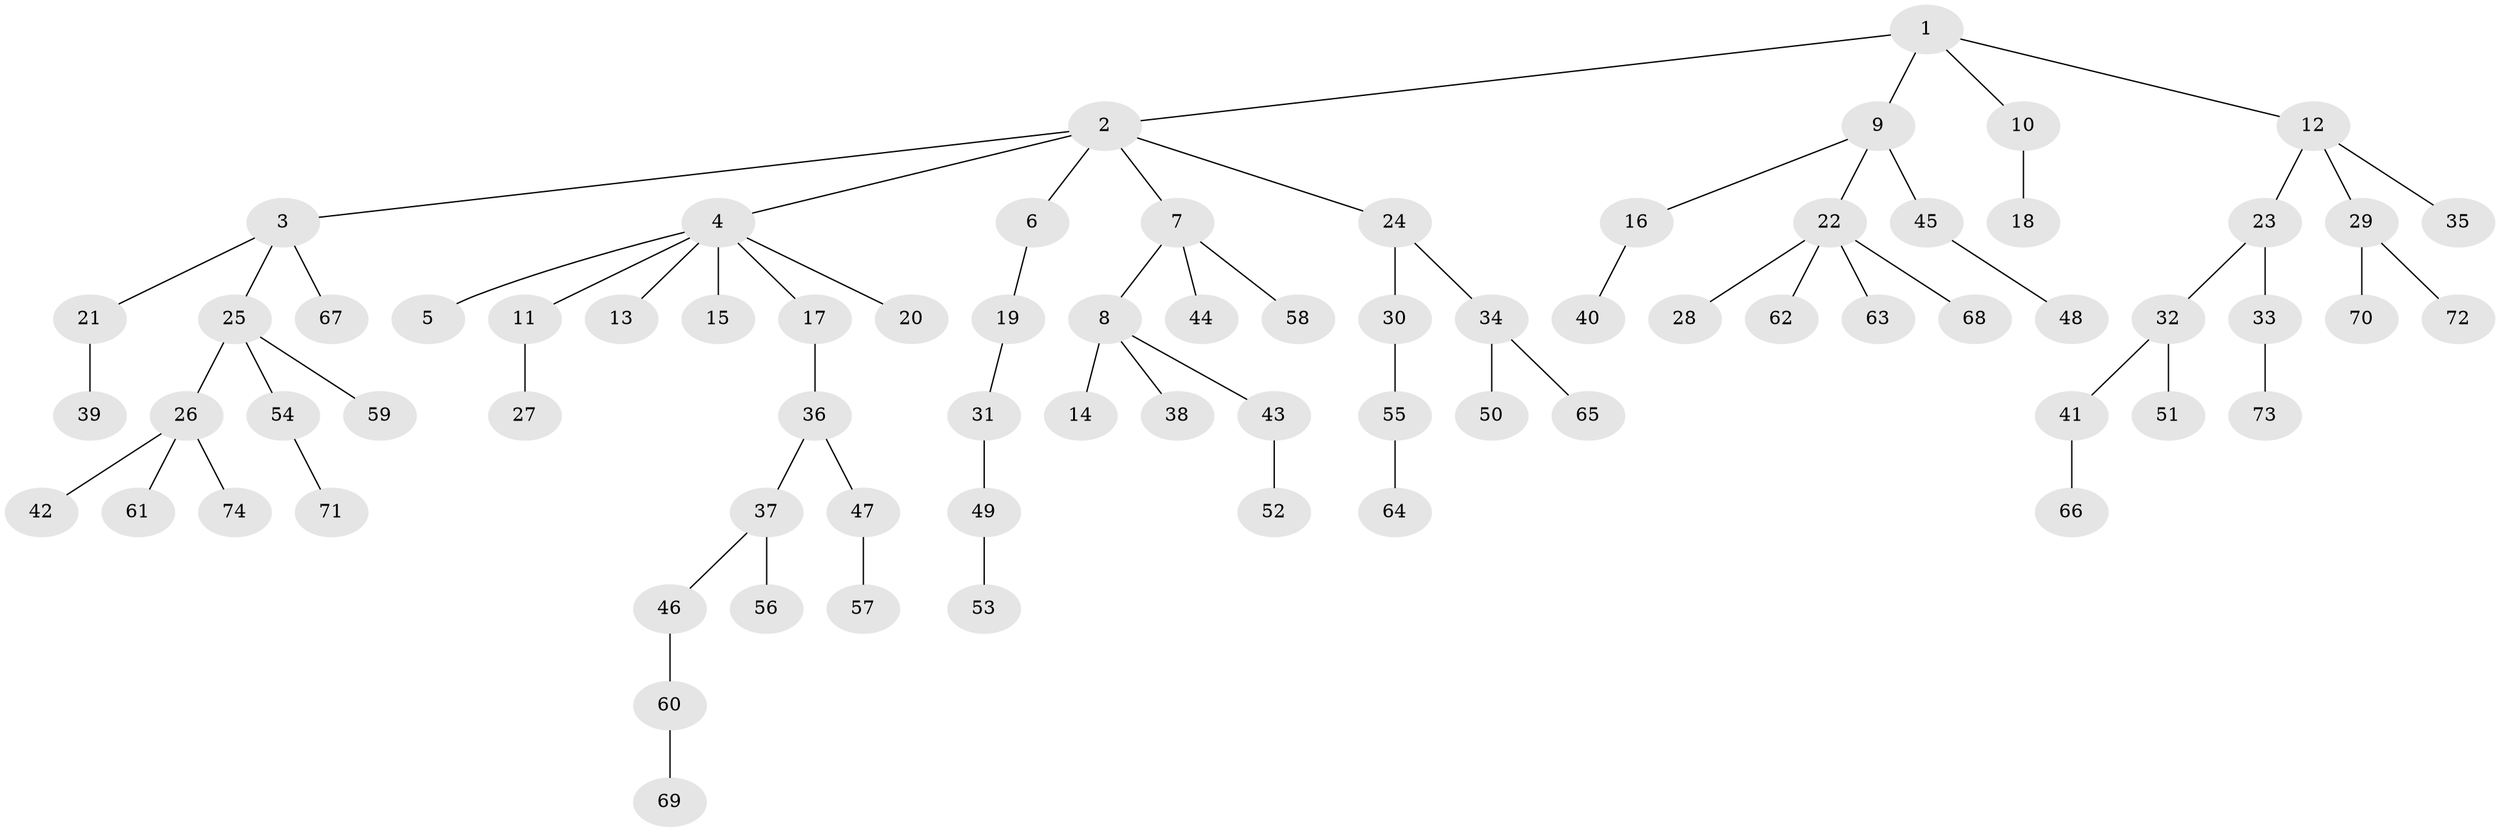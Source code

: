 // coarse degree distribution, {1: 0.6363636363636364, 2: 0.20454545454545456, 4: 0.045454545454545456, 3: 0.045454545454545456, 6: 0.022727272727272728, 10: 0.045454545454545456}
// Generated by graph-tools (version 1.1) at 2025/56/03/04/25 21:56:08]
// undirected, 74 vertices, 73 edges
graph export_dot {
graph [start="1"]
  node [color=gray90,style=filled];
  1;
  2;
  3;
  4;
  5;
  6;
  7;
  8;
  9;
  10;
  11;
  12;
  13;
  14;
  15;
  16;
  17;
  18;
  19;
  20;
  21;
  22;
  23;
  24;
  25;
  26;
  27;
  28;
  29;
  30;
  31;
  32;
  33;
  34;
  35;
  36;
  37;
  38;
  39;
  40;
  41;
  42;
  43;
  44;
  45;
  46;
  47;
  48;
  49;
  50;
  51;
  52;
  53;
  54;
  55;
  56;
  57;
  58;
  59;
  60;
  61;
  62;
  63;
  64;
  65;
  66;
  67;
  68;
  69;
  70;
  71;
  72;
  73;
  74;
  1 -- 2;
  1 -- 9;
  1 -- 10;
  1 -- 12;
  2 -- 3;
  2 -- 4;
  2 -- 6;
  2 -- 7;
  2 -- 24;
  3 -- 21;
  3 -- 25;
  3 -- 67;
  4 -- 5;
  4 -- 11;
  4 -- 13;
  4 -- 15;
  4 -- 17;
  4 -- 20;
  6 -- 19;
  7 -- 8;
  7 -- 44;
  7 -- 58;
  8 -- 14;
  8 -- 38;
  8 -- 43;
  9 -- 16;
  9 -- 22;
  9 -- 45;
  10 -- 18;
  11 -- 27;
  12 -- 23;
  12 -- 29;
  12 -- 35;
  16 -- 40;
  17 -- 36;
  19 -- 31;
  21 -- 39;
  22 -- 28;
  22 -- 62;
  22 -- 63;
  22 -- 68;
  23 -- 32;
  23 -- 33;
  24 -- 30;
  24 -- 34;
  25 -- 26;
  25 -- 54;
  25 -- 59;
  26 -- 42;
  26 -- 61;
  26 -- 74;
  29 -- 70;
  29 -- 72;
  30 -- 55;
  31 -- 49;
  32 -- 41;
  32 -- 51;
  33 -- 73;
  34 -- 50;
  34 -- 65;
  36 -- 37;
  36 -- 47;
  37 -- 46;
  37 -- 56;
  41 -- 66;
  43 -- 52;
  45 -- 48;
  46 -- 60;
  47 -- 57;
  49 -- 53;
  54 -- 71;
  55 -- 64;
  60 -- 69;
}
